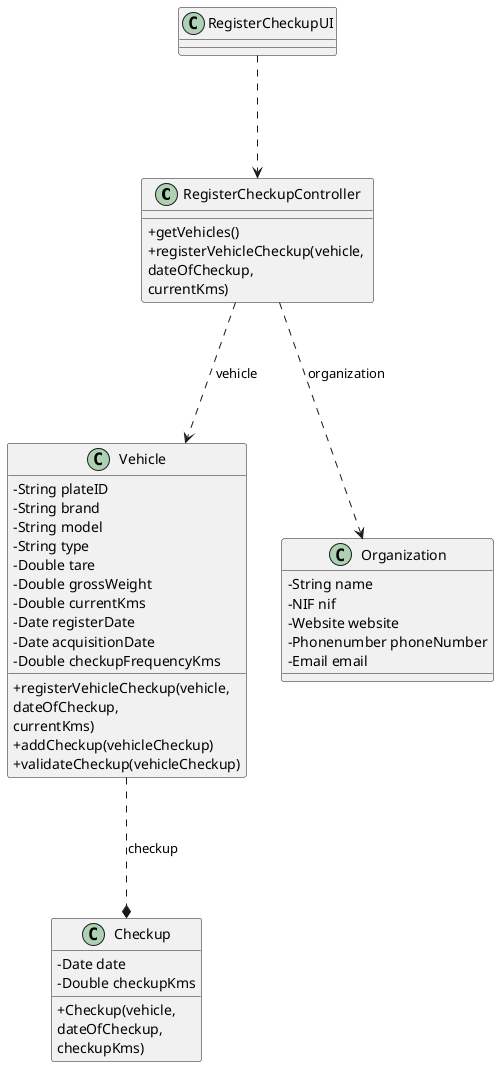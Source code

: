 @startuml
'skinparam monochrome true
skinparam packageStyle rectangle
skinparam shadowing false
skinparam linetype polyline
'skinparam linetype orto

skinparam classAttributeIconSize 0

'left to right direction

Class RegisterCheckupController{
    +getVehicles()
    +registerVehicleCheckup(vehicle, \ndateOfCheckup, \ncurrentKms)
}

Class RegisterCheckupUI {

}

Class Vehicle{
    -String plateID
    -String brand
    -String model
    -String type
    -Double tare
    -Double grossWeight
    -Double currentKms
    -Date registerDate
    -Date acquisitionDate
    -Double checkupFrequencyKms
    +registerVehicleCheckup(vehicle, \ndateOfCheckup, \ncurrentKms)
    +addCheckup(vehicleCheckup)
    +validateCheckup(vehicleCheckup)
}

class Organization {
    -String name
    -NIF nif
    -Website website
    -Phonenumber phoneNumber
    -Email email
}

class Checkup{
    -Date date
    -Double checkupKms
    +Checkup(vehicle, \ndateOfCheckup, \ncheckupKms)
}


RegisterCheckupUI --.> RegisterCheckupController
RegisterCheckupController --.> Vehicle : vehicle
RegisterCheckupController --.> Organization : organization
Vehicle --.* Checkup : checkup

@enduml
